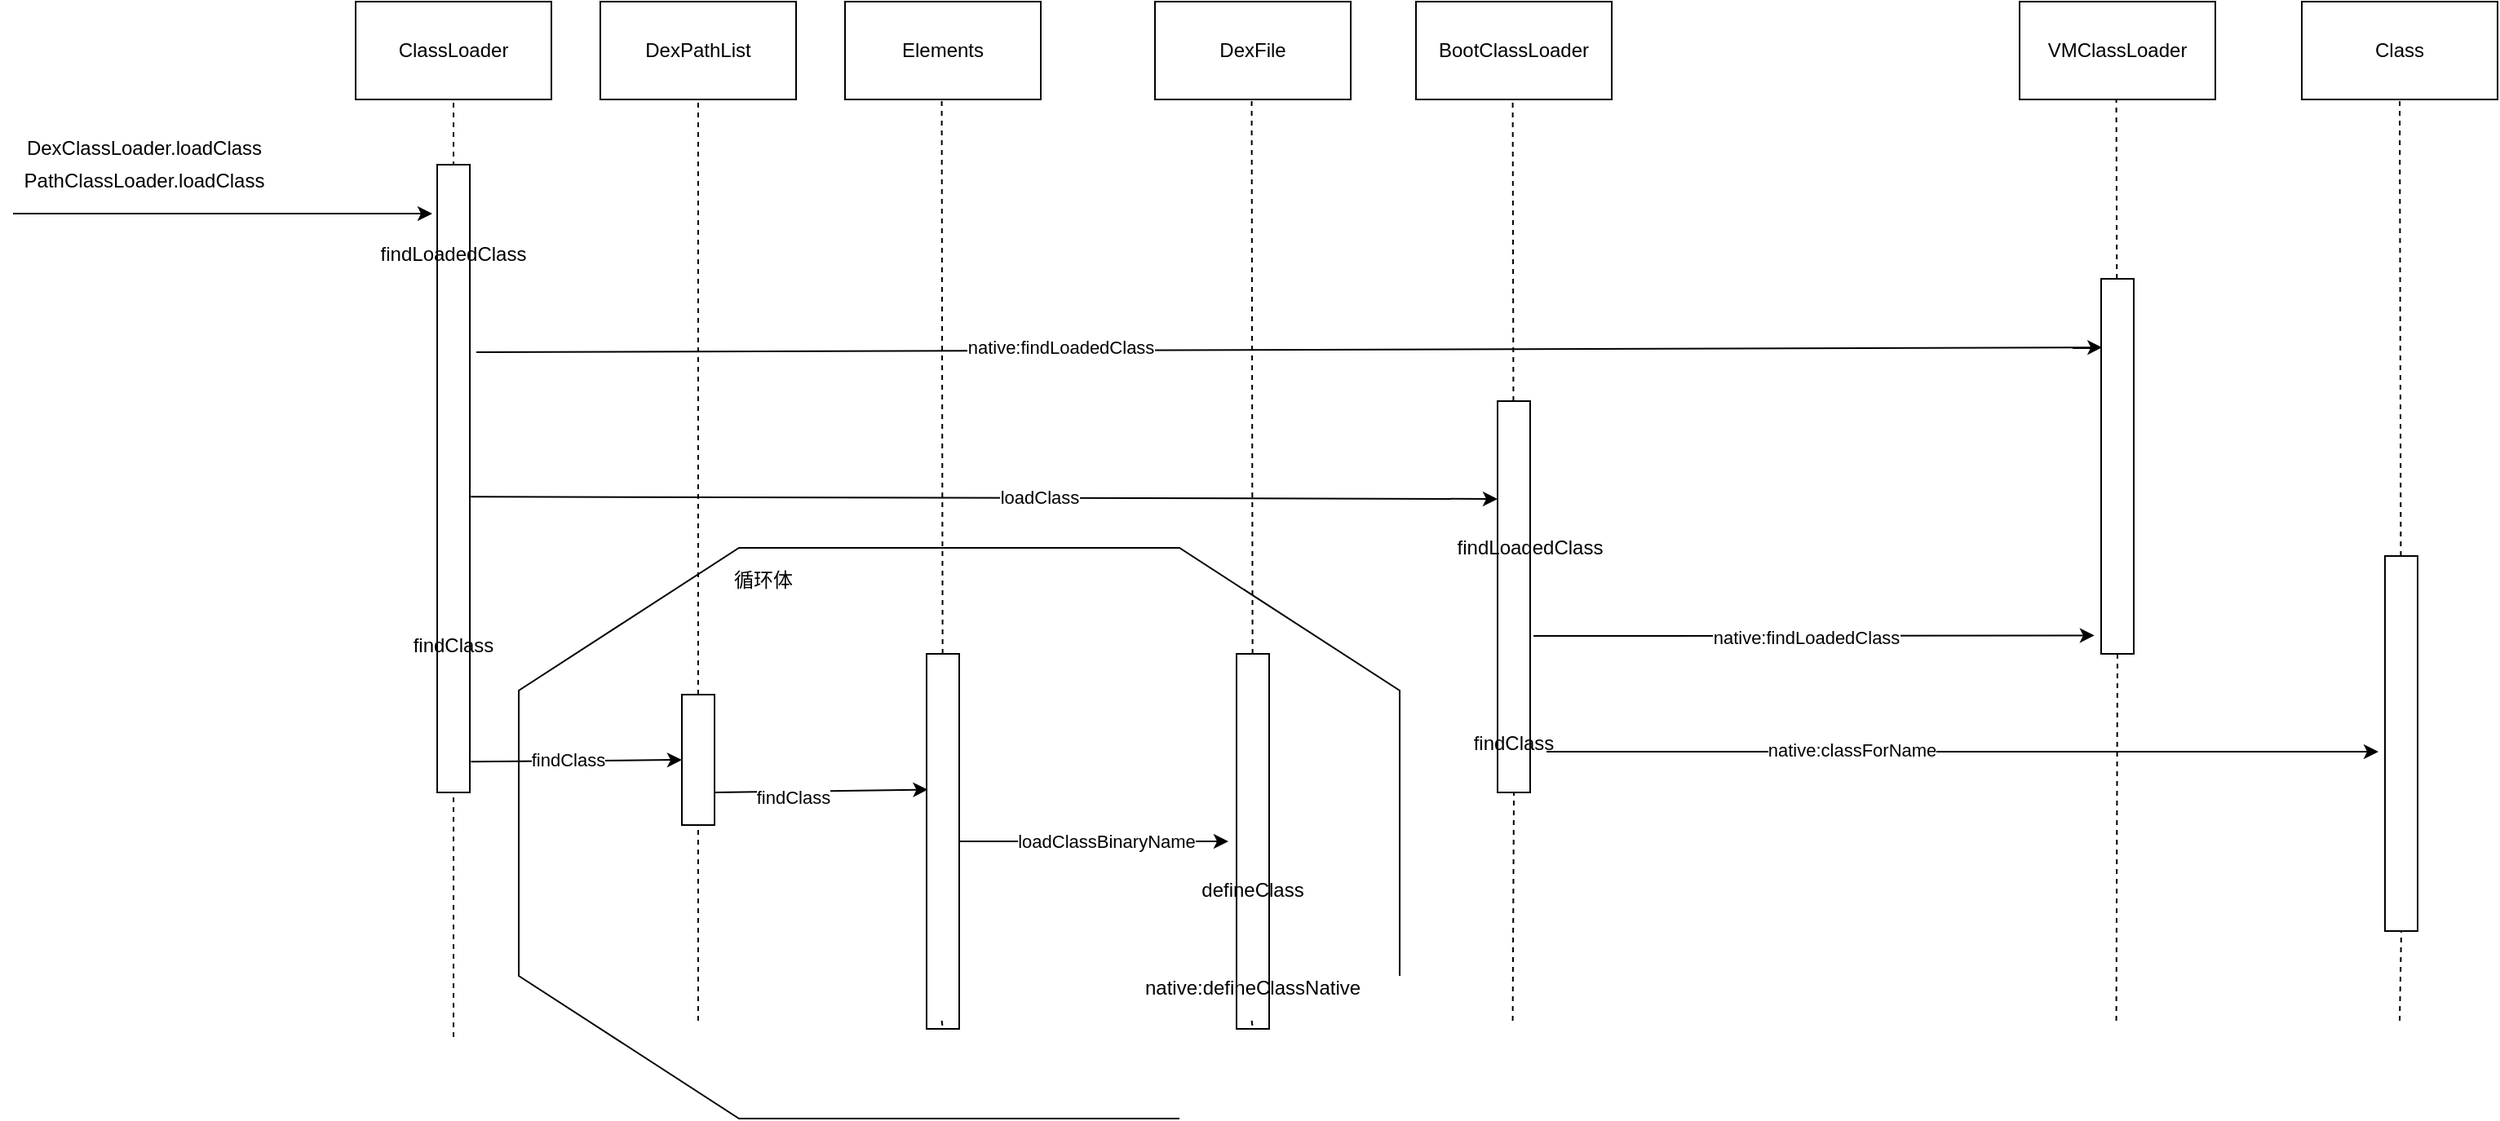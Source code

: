 <mxfile version="14.0.0" type="github"><diagram id="KecXCq5RuTXOOXnvY2cD" name="Page-1"><mxGraphModel dx="3231" dy="870" grid="1" gridSize="10" guides="1" tooltips="1" connect="1" arrows="1" fold="1" page="1" pageScale="1" pageWidth="827" pageHeight="1169" math="0" shadow="0"><root><mxCell id="0"/><mxCell id="1" parent="0"/><mxCell id="NZ7EbO9i0lixhbSVbDwg-2" value="DexClassLoader.loadClass" style="text;html=1;align=center;verticalAlign=middle;resizable=0;points=[];autosize=1;" vertex="1" parent="1"><mxGeometry x="-1050" y="95" width="160" height="20" as="geometry"/></mxCell><mxCell id="NZ7EbO9i0lixhbSVbDwg-3" value="PathClassLoader.loadClass&lt;br&gt;" style="text;html=1;align=center;verticalAlign=middle;resizable=0;points=[];autosize=1;" vertex="1" parent="1"><mxGeometry x="-1050" y="115" width="160" height="20" as="geometry"/></mxCell><mxCell id="NZ7EbO9i0lixhbSVbDwg-4" value="" style="endArrow=classic;html=1;" edge="1" parent="1"><mxGeometry width="50" height="50" relative="1" as="geometry"><mxPoint x="-1050" y="145" as="sourcePoint"/><mxPoint x="-793" y="145" as="targetPoint"/></mxGeometry></mxCell><mxCell id="NZ7EbO9i0lixhbSVbDwg-5" value="ClassLoader" style="rounded=0;whiteSpace=wrap;html=1;" vertex="1" parent="1"><mxGeometry x="-840" y="15" width="120" height="60" as="geometry"/></mxCell><mxCell id="NZ7EbO9i0lixhbSVbDwg-6" value="" style="endArrow=none;dashed=1;html=1;entryX=0.5;entryY=1;entryDx=0;entryDy=0;" edge="1" parent="1" target="NZ7EbO9i0lixhbSVbDwg-5"><mxGeometry width="50" height="50" relative="1" as="geometry"><mxPoint x="-780" y="650" as="sourcePoint"/><mxPoint x="-780" y="85" as="targetPoint"/></mxGeometry></mxCell><mxCell id="NZ7EbO9i0lixhbSVbDwg-7" value="" style="rounded=0;whiteSpace=wrap;html=1;" vertex="1" parent="1"><mxGeometry x="-790" y="115" width="20" height="385" as="geometry"/></mxCell><mxCell id="NZ7EbO9i0lixhbSVbDwg-8" value="findLoadedClass" style="text;html=1;strokeColor=none;fillColor=none;align=center;verticalAlign=middle;whiteSpace=wrap;rounded=0;" vertex="1" parent="1"><mxGeometry x="-800" y="160" width="40" height="20" as="geometry"/></mxCell><mxCell id="NZ7EbO9i0lixhbSVbDwg-9" value="findClass" style="text;html=1;strokeColor=none;fillColor=none;align=center;verticalAlign=middle;whiteSpace=wrap;rounded=0;" vertex="1" parent="1"><mxGeometry x="-800" y="400" width="40" height="20" as="geometry"/></mxCell><mxCell id="NZ7EbO9i0lixhbSVbDwg-11" value="DexPathList" style="rounded=0;whiteSpace=wrap;html=1;" vertex="1" parent="1"><mxGeometry x="-690" y="15" width="120" height="60" as="geometry"/></mxCell><mxCell id="NZ7EbO9i0lixhbSVbDwg-12" value="Elements" style="rounded=0;whiteSpace=wrap;html=1;" vertex="1" parent="1"><mxGeometry x="-540" y="15" width="120" height="60" as="geometry"/></mxCell><mxCell id="NZ7EbO9i0lixhbSVbDwg-13" value="DexFile" style="rounded=0;whiteSpace=wrap;html=1;" vertex="1" parent="1"><mxGeometry x="-350" y="15" width="120" height="60" as="geometry"/></mxCell><mxCell id="NZ7EbO9i0lixhbSVbDwg-14" value="BootClassLoader" style="rounded=0;whiteSpace=wrap;html=1;" vertex="1" parent="1"><mxGeometry x="-190" y="15" width="120" height="60" as="geometry"/></mxCell><mxCell id="NZ7EbO9i0lixhbSVbDwg-15" value="VMClassLoader" style="rounded=0;whiteSpace=wrap;html=1;" vertex="1" parent="1"><mxGeometry x="180" y="15" width="120" height="60" as="geometry"/></mxCell><mxCell id="NZ7EbO9i0lixhbSVbDwg-16" value="Class" style="rounded=0;whiteSpace=wrap;html=1;" vertex="1" parent="1"><mxGeometry x="353" y="15" width="120" height="60" as="geometry"/></mxCell><mxCell id="NZ7EbO9i0lixhbSVbDwg-17" value="" style="endArrow=none;dashed=1;html=1;entryX=0.5;entryY=1;entryDx=0;entryDy=0;" edge="1" parent="1" source="NZ7EbO9i0lixhbSVbDwg-52" target="NZ7EbO9i0lixhbSVbDwg-11"><mxGeometry width="50" height="50" relative="1" as="geometry"><mxPoint x="-630" y="640" as="sourcePoint"/><mxPoint x="-300" y="290" as="targetPoint"/></mxGeometry></mxCell><mxCell id="NZ7EbO9i0lixhbSVbDwg-18" value="" style="endArrow=none;dashed=1;html=1;entryX=0.5;entryY=1;entryDx=0;entryDy=0;" edge="1" parent="1" source="NZ7EbO9i0lixhbSVbDwg-58"><mxGeometry width="50" height="50" relative="1" as="geometry"><mxPoint x="-480.71" y="640.0" as="sourcePoint"/><mxPoint x="-480.71" y="75" as="targetPoint"/></mxGeometry></mxCell><mxCell id="NZ7EbO9i0lixhbSVbDwg-19" value="" style="endArrow=none;dashed=1;html=1;entryX=0.5;entryY=1;entryDx=0;entryDy=0;" edge="1" parent="1" source="NZ7EbO9i0lixhbSVbDwg-50"><mxGeometry width="50" height="50" relative="1" as="geometry"><mxPoint x="-290.71" y="640.0" as="sourcePoint"/><mxPoint x="-290.71" y="75" as="targetPoint"/></mxGeometry></mxCell><mxCell id="NZ7EbO9i0lixhbSVbDwg-20" value="" style="endArrow=none;dashed=1;html=1;entryX=0.5;entryY=1;entryDx=0;entryDy=0;" edge="1" parent="1" source="NZ7EbO9i0lixhbSVbDwg-34"><mxGeometry width="50" height="50" relative="1" as="geometry"><mxPoint x="-130.71" y="640.0" as="sourcePoint"/><mxPoint x="-130.71" y="75" as="targetPoint"/></mxGeometry></mxCell><mxCell id="NZ7EbO9i0lixhbSVbDwg-21" value="" style="endArrow=none;dashed=1;html=1;entryX=0.5;entryY=1;entryDx=0;entryDy=0;" edge="1" parent="1" source="NZ7EbO9i0lixhbSVbDwg-39"><mxGeometry width="50" height="50" relative="1" as="geometry"><mxPoint x="239.29" y="640.0" as="sourcePoint"/><mxPoint x="239.29" y="75" as="targetPoint"/></mxGeometry></mxCell><mxCell id="NZ7EbO9i0lixhbSVbDwg-22" value="" style="endArrow=none;dashed=1;html=1;entryX=0.5;entryY=1;entryDx=0;entryDy=0;" edge="1" parent="1" source="NZ7EbO9i0lixhbSVbDwg-46"><mxGeometry width="50" height="50" relative="1" as="geometry"><mxPoint x="413" y="640.0" as="sourcePoint"/><mxPoint x="413" y="75" as="targetPoint"/></mxGeometry></mxCell><mxCell id="NZ7EbO9i0lixhbSVbDwg-27" value="" style="endArrow=classic;html=1;entryX=0.032;entryY=0.183;entryDx=0;entryDy=0;entryPerimeter=0;" edge="1" parent="1" target="NZ7EbO9i0lixhbSVbDwg-39"><mxGeometry width="50" height="50" relative="1" as="geometry"><mxPoint x="-766" y="230" as="sourcePoint"/><mxPoint x="-450" y="230" as="targetPoint"/></mxGeometry></mxCell><mxCell id="NZ7EbO9i0lixhbSVbDwg-43" value="native:findLoadedClass" style="edgeLabel;html=1;align=center;verticalAlign=middle;resizable=0;points=[];" vertex="1" connectable="0" parent="NZ7EbO9i0lixhbSVbDwg-27"><mxGeometry x="-0.282" y="2" relative="1" as="geometry"><mxPoint as="offset"/></mxGeometry></mxCell><mxCell id="NZ7EbO9i0lixhbSVbDwg-34" value="" style="rounded=0;whiteSpace=wrap;html=1;" vertex="1" parent="1"><mxGeometry x="-140" y="260" width="20" height="240" as="geometry"/></mxCell><mxCell id="NZ7EbO9i0lixhbSVbDwg-36" value="" style="endArrow=none;dashed=1;html=1;entryX=0.5;entryY=1;entryDx=0;entryDy=0;" edge="1" parent="1" target="NZ7EbO9i0lixhbSVbDwg-34"><mxGeometry width="50" height="50" relative="1" as="geometry"><mxPoint x="-130.71" y="640.0" as="sourcePoint"/><mxPoint x="-130.71" y="75" as="targetPoint"/></mxGeometry></mxCell><mxCell id="NZ7EbO9i0lixhbSVbDwg-37" value="" style="endArrow=classic;html=1;entryX=0;entryY=0.25;entryDx=0;entryDy=0;exitX=1.032;exitY=0.529;exitDx=0;exitDy=0;exitPerimeter=0;" edge="1" parent="1" source="NZ7EbO9i0lixhbSVbDwg-7" target="NZ7EbO9i0lixhbSVbDwg-34"><mxGeometry width="50" height="50" relative="1" as="geometry"><mxPoint x="-460" y="330" as="sourcePoint"/><mxPoint x="-410" y="280" as="targetPoint"/></mxGeometry></mxCell><mxCell id="NZ7EbO9i0lixhbSVbDwg-38" value="loadClass" style="edgeLabel;html=1;align=center;verticalAlign=middle;resizable=0;points=[];" vertex="1" connectable="0" parent="NZ7EbO9i0lixhbSVbDwg-37"><mxGeometry x="0.107" y="1" relative="1" as="geometry"><mxPoint as="offset"/></mxGeometry></mxCell><mxCell id="NZ7EbO9i0lixhbSVbDwg-39" value="" style="rounded=0;whiteSpace=wrap;html=1;" vertex="1" parent="1"><mxGeometry x="230" y="185" width="20" height="230" as="geometry"/></mxCell><mxCell id="NZ7EbO9i0lixhbSVbDwg-40" value="" style="endArrow=none;dashed=1;html=1;entryX=0.5;entryY=1;entryDx=0;entryDy=0;" edge="1" parent="1" target="NZ7EbO9i0lixhbSVbDwg-39"><mxGeometry width="50" height="50" relative="1" as="geometry"><mxPoint x="239.29" y="640.0" as="sourcePoint"/><mxPoint x="239.29" y="75" as="targetPoint"/></mxGeometry></mxCell><mxCell id="NZ7EbO9i0lixhbSVbDwg-41" value="" style="endArrow=classic;html=1;entryX=-0.203;entryY=0.951;entryDx=0;entryDy=0;entryPerimeter=0;" edge="1" parent="1" target="NZ7EbO9i0lixhbSVbDwg-39"><mxGeometry width="50" height="50" relative="1" as="geometry"><mxPoint x="-118" y="404" as="sourcePoint"/><mxPoint x="-260" y="270" as="targetPoint"/></mxGeometry></mxCell><mxCell id="NZ7EbO9i0lixhbSVbDwg-42" value="native:findLoadedClass" style="edgeLabel;html=1;align=center;verticalAlign=middle;resizable=0;points=[];" vertex="1" connectable="0" parent="NZ7EbO9i0lixhbSVbDwg-41"><mxGeometry x="-0.419" y="-1" relative="1" as="geometry"><mxPoint x="66.4" as="offset"/></mxGeometry></mxCell><mxCell id="NZ7EbO9i0lixhbSVbDwg-44" value="findLoadedClass" style="text;html=1;strokeColor=none;fillColor=none;align=center;verticalAlign=middle;whiteSpace=wrap;rounded=0;" vertex="1" parent="1"><mxGeometry x="-140" y="340" width="40" height="20" as="geometry"/></mxCell><mxCell id="NZ7EbO9i0lixhbSVbDwg-45" value="findClass" style="text;html=1;strokeColor=none;fillColor=none;align=center;verticalAlign=middle;whiteSpace=wrap;rounded=0;" vertex="1" parent="1"><mxGeometry x="-150" y="460" width="40" height="20" as="geometry"/></mxCell><mxCell id="NZ7EbO9i0lixhbSVbDwg-46" value="" style="rounded=0;whiteSpace=wrap;html=1;" vertex="1" parent="1"><mxGeometry x="404" y="355" width="20" height="230" as="geometry"/></mxCell><mxCell id="NZ7EbO9i0lixhbSVbDwg-47" value="" style="endArrow=none;dashed=1;html=1;entryX=0.5;entryY=1;entryDx=0;entryDy=0;" edge="1" parent="1" target="NZ7EbO9i0lixhbSVbDwg-46"><mxGeometry width="50" height="50" relative="1" as="geometry"><mxPoint x="413" y="640.0" as="sourcePoint"/><mxPoint x="413" y="75" as="targetPoint"/></mxGeometry></mxCell><mxCell id="NZ7EbO9i0lixhbSVbDwg-48" value="" style="endArrow=classic;html=1;exitX=1;exitY=0.75;exitDx=0;exitDy=0;" edge="1" parent="1" source="NZ7EbO9i0lixhbSVbDwg-45"><mxGeometry width="50" height="50" relative="1" as="geometry"><mxPoint x="10" y="380" as="sourcePoint"/><mxPoint x="400" y="475" as="targetPoint"/></mxGeometry></mxCell><mxCell id="NZ7EbO9i0lixhbSVbDwg-49" value="native:classForName" style="edgeLabel;html=1;align=center;verticalAlign=middle;resizable=0;points=[];" vertex="1" connectable="0" parent="NZ7EbO9i0lixhbSVbDwg-48"><mxGeometry x="-0.263" y="1" relative="1" as="geometry"><mxPoint x="-1" as="offset"/></mxGeometry></mxCell><mxCell id="NZ7EbO9i0lixhbSVbDwg-50" value="" style="rounded=0;whiteSpace=wrap;html=1;" vertex="1" parent="1"><mxGeometry x="-300" y="415" width="20" height="230" as="geometry"/></mxCell><mxCell id="NZ7EbO9i0lixhbSVbDwg-51" value="" style="endArrow=none;dashed=1;html=1;entryX=0.5;entryY=1;entryDx=0;entryDy=0;" edge="1" parent="1" target="NZ7EbO9i0lixhbSVbDwg-50"><mxGeometry width="50" height="50" relative="1" as="geometry"><mxPoint x="-290.71" y="640.0" as="sourcePoint"/><mxPoint x="-290.71" y="75" as="targetPoint"/></mxGeometry></mxCell><mxCell id="NZ7EbO9i0lixhbSVbDwg-52" value="" style="rounded=0;whiteSpace=wrap;html=1;" vertex="1" parent="1"><mxGeometry x="-640" y="440" width="20" height="80" as="geometry"/></mxCell><mxCell id="NZ7EbO9i0lixhbSVbDwg-53" value="" style="endArrow=none;dashed=1;html=1;entryX=0.5;entryY=1;entryDx=0;entryDy=0;" edge="1" parent="1" target="NZ7EbO9i0lixhbSVbDwg-52"><mxGeometry width="50" height="50" relative="1" as="geometry"><mxPoint x="-630" y="640" as="sourcePoint"/><mxPoint x="-630" y="75" as="targetPoint"/></mxGeometry></mxCell><mxCell id="NZ7EbO9i0lixhbSVbDwg-54" value="" style="endArrow=classic;html=1;exitX=1.036;exitY=0.951;exitDx=0;exitDy=0;exitPerimeter=0;entryX=0;entryY=0.5;entryDx=0;entryDy=0;" edge="1" parent="1" source="NZ7EbO9i0lixhbSVbDwg-7" target="NZ7EbO9i0lixhbSVbDwg-52"><mxGeometry width="50" height="50" relative="1" as="geometry"><mxPoint x="-370" y="390" as="sourcePoint"/><mxPoint x="-320" y="340" as="targetPoint"/></mxGeometry></mxCell><mxCell id="NZ7EbO9i0lixhbSVbDwg-55" value="findClass" style="edgeLabel;html=1;align=center;verticalAlign=middle;resizable=0;points=[];" vertex="1" connectable="0" parent="NZ7EbO9i0lixhbSVbDwg-54"><mxGeometry x="-0.403" y="1" relative="1" as="geometry"><mxPoint x="20.72" y="0.2" as="offset"/></mxGeometry></mxCell><mxCell id="NZ7EbO9i0lixhbSVbDwg-57" value="" style="endArrow=classic;html=1;exitX=1;exitY=0.75;exitDx=0;exitDy=0;entryX=0.036;entryY=0.362;entryDx=0;entryDy=0;entryPerimeter=0;" edge="1" parent="1" source="NZ7EbO9i0lixhbSVbDwg-52" target="NZ7EbO9i0lixhbSVbDwg-58"><mxGeometry width="50" height="50" relative="1" as="geometry"><mxPoint x="-370" y="390" as="sourcePoint"/><mxPoint x="-320" y="340" as="targetPoint"/></mxGeometry></mxCell><mxCell id="NZ7EbO9i0lixhbSVbDwg-60" value="findClass" style="edgeLabel;html=1;align=center;verticalAlign=middle;resizable=0;points=[];" vertex="1" connectable="0" parent="NZ7EbO9i0lixhbSVbDwg-57"><mxGeometry x="-0.29" y="-3" relative="1" as="geometry"><mxPoint x="1" as="offset"/></mxGeometry></mxCell><mxCell id="NZ7EbO9i0lixhbSVbDwg-58" value="" style="rounded=0;whiteSpace=wrap;html=1;" vertex="1" parent="1"><mxGeometry x="-490" y="415" width="20" height="230" as="geometry"/></mxCell><mxCell id="NZ7EbO9i0lixhbSVbDwg-59" value="" style="endArrow=none;dashed=1;html=1;entryX=0.5;entryY=1;entryDx=0;entryDy=0;" edge="1" parent="1" target="NZ7EbO9i0lixhbSVbDwg-58"><mxGeometry width="50" height="50" relative="1" as="geometry"><mxPoint x="-480.71" y="640.0" as="sourcePoint"/><mxPoint x="-480.71" y="75" as="targetPoint"/></mxGeometry></mxCell><mxCell id="NZ7EbO9i0lixhbSVbDwg-61" value="" style="endArrow=classic;html=1;exitX=1;exitY=0.5;exitDx=0;exitDy=0;" edge="1" parent="1" source="NZ7EbO9i0lixhbSVbDwg-58"><mxGeometry width="50" height="50" relative="1" as="geometry"><mxPoint x="-370" y="390" as="sourcePoint"/><mxPoint x="-305" y="530" as="targetPoint"/></mxGeometry></mxCell><mxCell id="NZ7EbO9i0lixhbSVbDwg-62" value="loadClassBinaryName" style="edgeLabel;html=1;align=center;verticalAlign=middle;resizable=0;points=[];" vertex="1" connectable="0" parent="NZ7EbO9i0lixhbSVbDwg-61"><mxGeometry x="-0.538" y="1" relative="1" as="geometry"><mxPoint x="51.42" y="0.43" as="offset"/></mxGeometry></mxCell><mxCell id="NZ7EbO9i0lixhbSVbDwg-63" value="defineClass" style="text;html=1;strokeColor=none;fillColor=none;align=center;verticalAlign=middle;whiteSpace=wrap;rounded=0;" vertex="1" parent="1"><mxGeometry x="-310" y="550" width="40" height="20" as="geometry"/></mxCell><mxCell id="NZ7EbO9i0lixhbSVbDwg-65" value="native:defineClassNative" style="text;html=1;strokeColor=none;fillColor=none;align=center;verticalAlign=middle;whiteSpace=wrap;rounded=0;" vertex="1" parent="1"><mxGeometry x="-310" y="610" width="40" height="20" as="geometry"/></mxCell><mxCell id="NZ7EbO9i0lixhbSVbDwg-70" value="" style="verticalLabelPosition=bottom;verticalAlign=top;html=1;shape=mxgraph.basic.polygon;polyCoords=[[0.25,0],[0.75,0],[1,0.25],[1,0.75],[0.75,1],[0.25,1],[0,0.75],[0,0.25]];polyline=1;fillColor=none;rotation=-180;" vertex="1" parent="1"><mxGeometry x="-740" y="350" width="540" height="350" as="geometry"/></mxCell><mxCell id="NZ7EbO9i0lixhbSVbDwg-71" value="循环体" style="text;html=1;strokeColor=none;fillColor=none;align=center;verticalAlign=middle;whiteSpace=wrap;rounded=0;" vertex="1" parent="1"><mxGeometry x="-610" y="360" width="40" height="20" as="geometry"/></mxCell></root></mxGraphModel></diagram></mxfile>